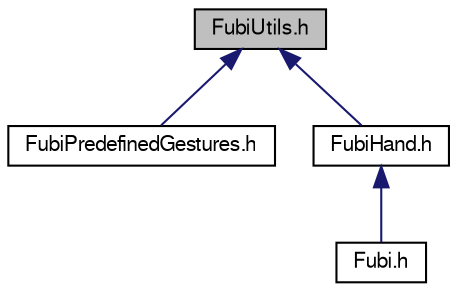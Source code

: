 digraph "FubiUtils.h"
{
  edge [fontname="FreeSans",fontsize="10",labelfontname="FreeSans",labelfontsize="10"];
  node [fontname="FreeSans",fontsize="10",shape=record];
  Node1 [label="FubiUtils.h",height=0.2,width=0.4,color="black", fillcolor="grey75", style="filled" fontcolor="black"];
  Node1 -> Node2 [dir="back",color="midnightblue",fontsize="10",style="solid",fontname="FreeSans"];
  Node2 [label="FubiPredefinedGestures.h",height=0.2,width=0.4,color="black", fillcolor="white", style="filled",URL="$a00043.html",tooltip="a header file containing the ids and names of all postures and combinations predefined in code ..."];
  Node1 -> Node3 [dir="back",color="midnightblue",fontsize="10",style="solid",fontname="FreeSans"];
  Node3 [label="FubiHand.h",height=0.2,width=0.4,color="black", fillcolor="white", style="filled",URL="$a00041.html",tooltip="a header file containing the FubiUser class definition "];
  Node3 -> Node4 [dir="back",color="midnightblue",fontsize="10",style="solid",fontname="FreeSans"];
  Node4 [label="Fubi.h",height=0.2,width=0.4,color="black", fillcolor="white", style="filled",URL="$a00039.html",tooltip="The Fubi C++ API. "];
}

